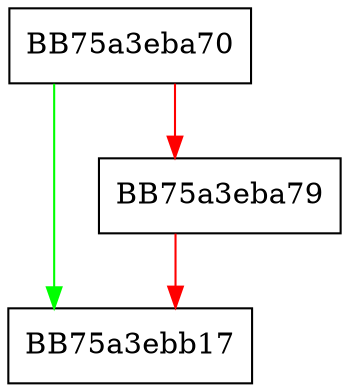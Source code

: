 digraph swap {
  node [shape="box"];
  graph [splines=ortho];
  BB75a3eba70 -> BB75a3ebb17 [color="green"];
  BB75a3eba70 -> BB75a3eba79 [color="red"];
  BB75a3eba79 -> BB75a3ebb17 [color="red"];
}